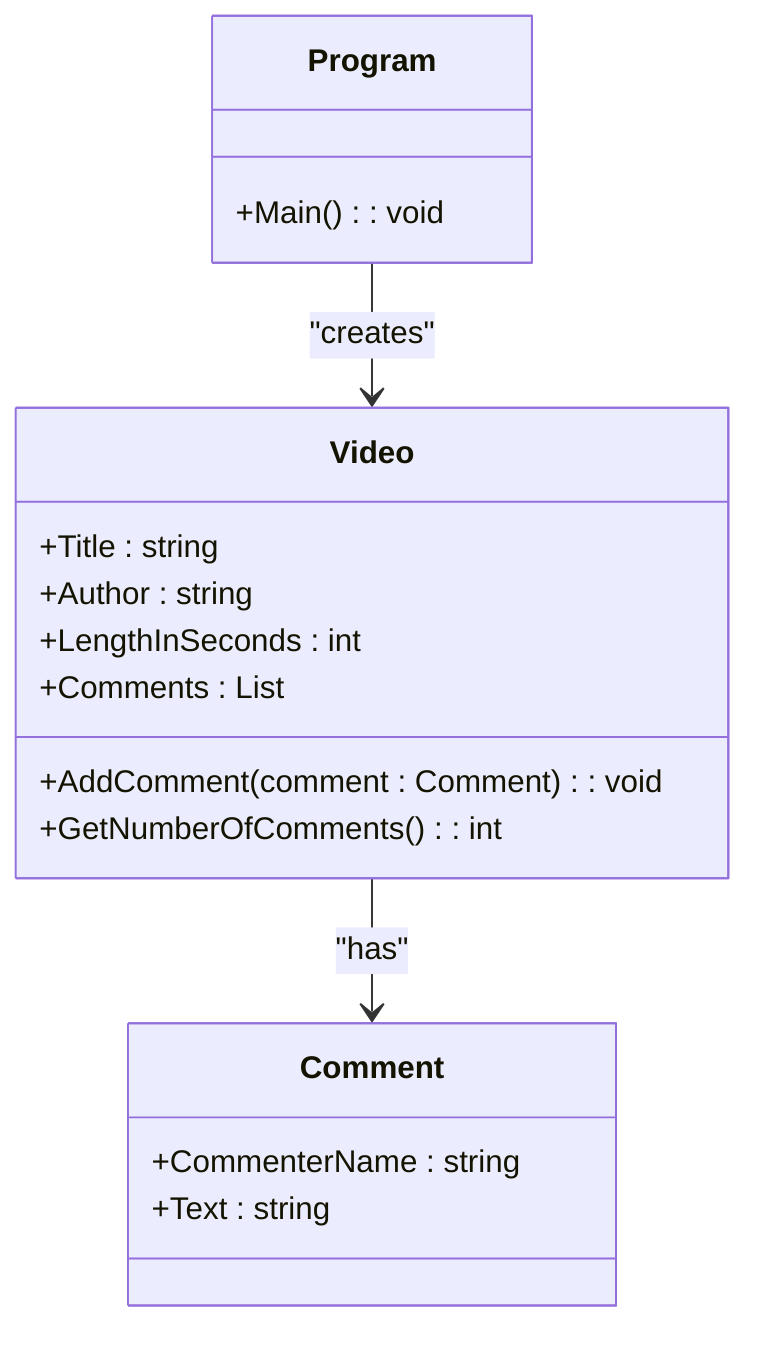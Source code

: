 classDiagram
    Program --> Video : "creates"
    Video --> Comment : "has"
    
    class Program {
        +Main() : void
    }

    class Video {
        +Title : string
        +Author : string
        +LengthInSeconds : int
        +Comments : List<Comment>
        +AddComment(comment : Comment) : void
        +GetNumberOfComments() : int
    }

    class Comment {
        +CommenterName : string
        +Text : string
    }